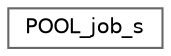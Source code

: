 digraph "类继承关系图"
{
 // LATEX_PDF_SIZE
  bgcolor="transparent";
  edge [fontname=Helvetica,fontsize=10,labelfontname=Helvetica,labelfontsize=10];
  node [fontname=Helvetica,fontsize=10,shape=box,height=0.2,width=0.4];
  rankdir="LR";
  Node0 [id="Node000000",label="POOL_job_s",height=0.2,width=0.4,color="grey40", fillcolor="white", style="filled",URL="$struct_p_o_o_l__job__s.html",tooltip=" "];
}
